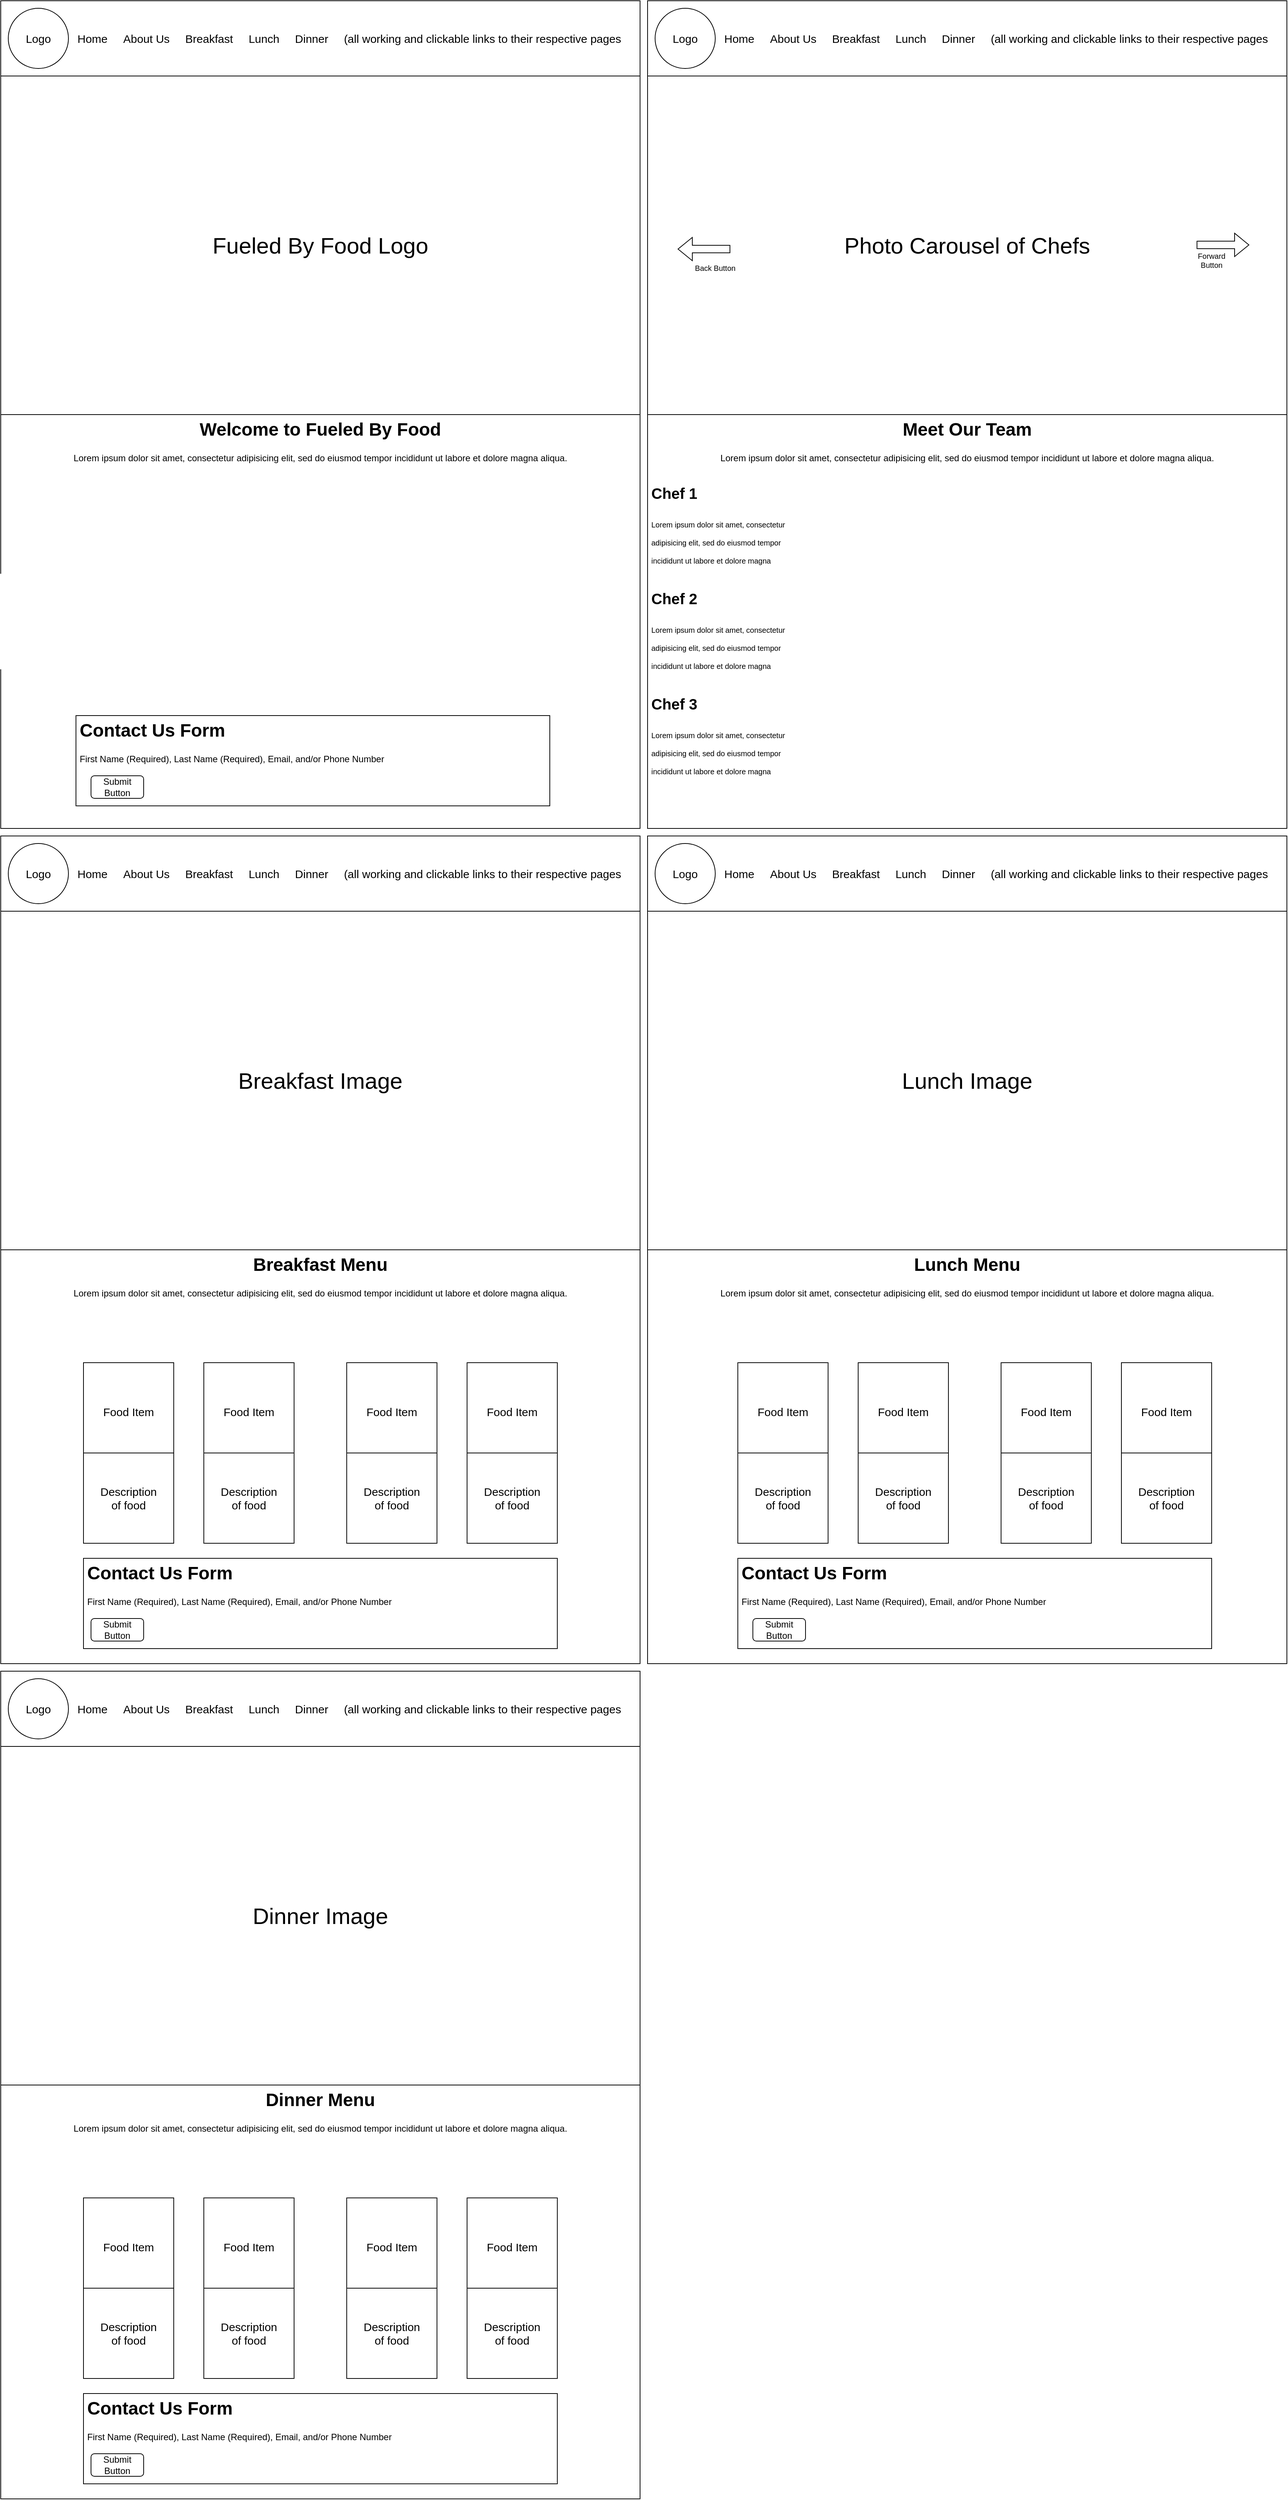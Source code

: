 <mxfile version="16.2.4" type="device"><diagram id="apL30aYJq_k1jY9Q6VfY" name="Page-1"><mxGraphModel dx="3172" dy="1775" grid="1" gridSize="10" guides="1" tooltips="1" connect="1" arrows="1" fold="1" page="1" pageScale="1" pageWidth="850" pageHeight="1100" math="0" shadow="0"><root><mxCell id="0"/><mxCell id="1" parent="0"/><mxCell id="6bNRVKzCqEp0yPemaCXW-1" value="" style="whiteSpace=wrap;html=1;movable=0;resizable=0;rotatable=0;deletable=0;editable=0;connectable=0;" vertex="1" parent="1"><mxGeometry width="850" height="1100" as="geometry"/></mxCell><mxCell id="6bNRVKzCqEp0yPemaCXW-2" value="" style="whiteSpace=wrap;html=1;movable=0;resizable=0;rotatable=0;deletable=0;editable=0;connectable=0;" vertex="1" parent="1"><mxGeometry x="860" width="850" height="1100" as="geometry"/></mxCell><mxCell id="6bNRVKzCqEp0yPemaCXW-3" value="" style="whiteSpace=wrap;html=1;movable=0;resizable=0;rotatable=0;deletable=0;editable=0;connectable=0;" vertex="1" parent="1"><mxGeometry y="1110" width="850" height="1100" as="geometry"/></mxCell><mxCell id="6bNRVKzCqEp0yPemaCXW-4" value="" style="whiteSpace=wrap;html=1;movable=0;resizable=0;rotatable=0;deletable=0;editable=0;connectable=0;" vertex="1" parent="1"><mxGeometry x="860" y="1110" width="850" height="1100" as="geometry"/></mxCell><mxCell id="6bNRVKzCqEp0yPemaCXW-5" value="" style="whiteSpace=wrap;html=1;movable=0;resizable=0;rotatable=0;deletable=0;editable=0;connectable=0;" vertex="1" parent="1"><mxGeometry y="2220" width="850" height="1100" as="geometry"/></mxCell><mxCell id="6bNRVKzCqEp0yPemaCXW-6" value="" style="rounded=0;whiteSpace=wrap;html=1;align=center;" vertex="1" parent="1"><mxGeometry width="850" height="100" as="geometry"/></mxCell><mxCell id="6bNRVKzCqEp0yPemaCXW-7" value="" style="rounded=0;whiteSpace=wrap;html=1;align=center;" vertex="1" parent="1"><mxGeometry x="860" width="850" height="100" as="geometry"/></mxCell><mxCell id="6bNRVKzCqEp0yPemaCXW-8" value="" style="rounded=0;whiteSpace=wrap;html=1;align=center;" vertex="1" parent="1"><mxGeometry y="1110" width="850" height="100" as="geometry"/></mxCell><mxCell id="6bNRVKzCqEp0yPemaCXW-9" value="" style="rounded=0;whiteSpace=wrap;html=1;align=center;" vertex="1" parent="1"><mxGeometry x="860" y="1110" width="850" height="100" as="geometry"/></mxCell><mxCell id="6bNRVKzCqEp0yPemaCXW-10" value="" style="rounded=0;whiteSpace=wrap;html=1;align=center;" vertex="1" parent="1"><mxGeometry y="2220" width="850" height="100" as="geometry"/></mxCell><mxCell id="6bNRVKzCqEp0yPemaCXW-13" value="&lt;font style=&quot;font-size: 30px&quot;&gt;Fueled By Food Logo&lt;/font&gt;" style="rounded=0;whiteSpace=wrap;html=1;align=center;" vertex="1" parent="1"><mxGeometry y="100" width="850" height="450" as="geometry"/></mxCell><mxCell id="6bNRVKzCqEp0yPemaCXW-14" value="&lt;font style=&quot;font-size: 30px&quot;&gt;Photo Carousel of Chefs&lt;/font&gt;" style="rounded=0;whiteSpace=wrap;html=1;align=center;" vertex="1" parent="1"><mxGeometry x="860" y="100" width="850" height="450" as="geometry"/></mxCell><mxCell id="6bNRVKzCqEp0yPemaCXW-15" value="&lt;font style=&quot;font-size: 30px&quot;&gt;Breakfast Image&lt;/font&gt;" style="rounded=0;whiteSpace=wrap;html=1;align=center;" vertex="1" parent="1"><mxGeometry y="1210" width="850" height="450" as="geometry"/></mxCell><mxCell id="6bNRVKzCqEp0yPemaCXW-16" value="&lt;font style=&quot;font-size: 30px&quot;&gt;Lunch Image&lt;/font&gt;" style="rounded=0;whiteSpace=wrap;html=1;align=center;" vertex="1" parent="1"><mxGeometry x="860" y="1210" width="850" height="450" as="geometry"/></mxCell><mxCell id="6bNRVKzCqEp0yPemaCXW-17" value="&lt;font style=&quot;font-size: 30px&quot;&gt;Dinner Image&lt;/font&gt;" style="rounded=0;whiteSpace=wrap;html=1;align=center;" vertex="1" parent="1"><mxGeometry y="2320" width="850" height="450" as="geometry"/></mxCell><mxCell id="6bNRVKzCqEp0yPemaCXW-133" value="" style="group;align=center;" vertex="1" connectable="0" parent="1"><mxGeometry x="110" y="1810" width="880" height="240" as="geometry"/></mxCell><mxCell id="6bNRVKzCqEp0yPemaCXW-129" value="" style="whiteSpace=wrap;html=1;aspect=fixed;align=center;" vertex="1" parent="6bNRVKzCqEp0yPemaCXW-133"><mxGeometry width="120" height="120" as="geometry"/></mxCell><mxCell id="6bNRVKzCqEp0yPemaCXW-130" value="" style="whiteSpace=wrap;html=1;aspect=fixed;align=center;" vertex="1" parent="6bNRVKzCqEp0yPemaCXW-133"><mxGeometry y="120" width="120" height="120" as="geometry"/></mxCell><mxCell id="6bNRVKzCqEp0yPemaCXW-131" value="" style="whiteSpace=wrap;html=1;aspect=fixed;align=center;" vertex="1" parent="6bNRVKzCqEp0yPemaCXW-133"><mxGeometry x="160" y="120" width="120" height="120" as="geometry"/></mxCell><mxCell id="6bNRVKzCqEp0yPemaCXW-132" value="" style="whiteSpace=wrap;html=1;aspect=fixed;align=center;" vertex="1" parent="6bNRVKzCqEp0yPemaCXW-133"><mxGeometry x="160" width="120" height="120" as="geometry"/></mxCell><mxCell id="6bNRVKzCqEp0yPemaCXW-203" value="&lt;font style=&quot;font-size: 15px&quot;&gt;Food Item&lt;/font&gt;" style="text;html=1;strokeColor=none;fillColor=none;align=center;verticalAlign=middle;whiteSpace=wrap;rounded=0;fontSize=30;" vertex="1" parent="6bNRVKzCqEp0yPemaCXW-133"><mxGeometry x="10" y="45" width="100" height="30" as="geometry"/></mxCell><mxCell id="6bNRVKzCqEp0yPemaCXW-204" value="&lt;font style=&quot;font-size: 15px&quot;&gt;Food Item&lt;/font&gt;" style="text;html=1;strokeColor=none;fillColor=none;align=center;verticalAlign=middle;whiteSpace=wrap;rounded=0;fontSize=30;" vertex="1" parent="6bNRVKzCqEp0yPemaCXW-133"><mxGeometry x="170" y="45" width="100" height="30" as="geometry"/></mxCell><mxCell id="6bNRVKzCqEp0yPemaCXW-215" value="Description of food" style="text;html=1;strokeColor=none;fillColor=none;align=center;verticalAlign=middle;whiteSpace=wrap;rounded=0;fontSize=15;" vertex="1" parent="6bNRVKzCqEp0yPemaCXW-133"><mxGeometry x="30" y="165" width="60" height="30" as="geometry"/></mxCell><mxCell id="6bNRVKzCqEp0yPemaCXW-216" value="Description of food" style="text;html=1;strokeColor=none;fillColor=none;align=center;verticalAlign=middle;whiteSpace=wrap;rounded=0;fontSize=15;" vertex="1" parent="6bNRVKzCqEp0yPemaCXW-133"><mxGeometry x="190" y="165" width="60" height="30" as="geometry"/></mxCell><mxCell id="6bNRVKzCqEp0yPemaCXW-134" value="" style="group;align=center;" vertex="1" connectable="0" parent="1"><mxGeometry x="460" y="1810" width="280" height="240" as="geometry"/></mxCell><mxCell id="6bNRVKzCqEp0yPemaCXW-135" value="" style="whiteSpace=wrap;html=1;aspect=fixed;align=center;" vertex="1" parent="6bNRVKzCqEp0yPemaCXW-134"><mxGeometry width="120" height="120" as="geometry"/></mxCell><mxCell id="6bNRVKzCqEp0yPemaCXW-136" value="" style="whiteSpace=wrap;html=1;aspect=fixed;align=center;" vertex="1" parent="6bNRVKzCqEp0yPemaCXW-134"><mxGeometry y="120" width="120" height="120" as="geometry"/></mxCell><mxCell id="6bNRVKzCqEp0yPemaCXW-137" value="" style="whiteSpace=wrap;html=1;aspect=fixed;align=center;" vertex="1" parent="6bNRVKzCqEp0yPemaCXW-134"><mxGeometry x="160" y="120" width="120" height="120" as="geometry"/></mxCell><mxCell id="6bNRVKzCqEp0yPemaCXW-138" value="" style="whiteSpace=wrap;html=1;aspect=fixed;align=center;" vertex="1" parent="6bNRVKzCqEp0yPemaCXW-134"><mxGeometry x="160" width="120" height="120" as="geometry"/></mxCell><mxCell id="6bNRVKzCqEp0yPemaCXW-205" value="&lt;font style=&quot;font-size: 15px&quot;&gt;Food Item&lt;/font&gt;" style="text;html=1;strokeColor=none;fillColor=none;align=center;verticalAlign=middle;whiteSpace=wrap;rounded=0;fontSize=30;" vertex="1" parent="6bNRVKzCqEp0yPemaCXW-134"><mxGeometry x="10" y="45" width="100" height="30" as="geometry"/></mxCell><mxCell id="6bNRVKzCqEp0yPemaCXW-206" value="&lt;font style=&quot;font-size: 15px&quot;&gt;Food Item&lt;/font&gt;" style="text;html=1;strokeColor=none;fillColor=none;align=center;verticalAlign=middle;whiteSpace=wrap;rounded=0;fontSize=30;" vertex="1" parent="6bNRVKzCqEp0yPemaCXW-134"><mxGeometry x="170" y="45" width="100" height="30" as="geometry"/></mxCell><mxCell id="6bNRVKzCqEp0yPemaCXW-217" value="Description of food" style="text;html=1;strokeColor=none;fillColor=none;align=center;verticalAlign=middle;whiteSpace=wrap;rounded=0;fontSize=15;" vertex="1" parent="6bNRVKzCqEp0yPemaCXW-134"><mxGeometry x="30" y="165" width="60" height="30" as="geometry"/></mxCell><mxCell id="6bNRVKzCqEp0yPemaCXW-218" value="Description of food" style="text;html=1;strokeColor=none;fillColor=none;align=center;verticalAlign=middle;whiteSpace=wrap;rounded=0;fontSize=15;" vertex="1" parent="6bNRVKzCqEp0yPemaCXW-134"><mxGeometry x="190" y="165" width="60" height="30" as="geometry"/></mxCell><mxCell id="6bNRVKzCqEp0yPemaCXW-144" value="" style="group;align=center;" vertex="1" connectable="0" parent="1"><mxGeometry x="1330" y="1810" width="280" height="240" as="geometry"/></mxCell><mxCell id="6bNRVKzCqEp0yPemaCXW-145" value="" style="whiteSpace=wrap;html=1;aspect=fixed;align=center;" vertex="1" parent="6bNRVKzCqEp0yPemaCXW-144"><mxGeometry width="120" height="120" as="geometry"/></mxCell><mxCell id="6bNRVKzCqEp0yPemaCXW-146" value="" style="whiteSpace=wrap;html=1;aspect=fixed;align=center;" vertex="1" parent="6bNRVKzCqEp0yPemaCXW-144"><mxGeometry y="120" width="120" height="120" as="geometry"/></mxCell><mxCell id="6bNRVKzCqEp0yPemaCXW-147" value="" style="whiteSpace=wrap;html=1;aspect=fixed;align=center;" vertex="1" parent="6bNRVKzCqEp0yPemaCXW-144"><mxGeometry x="160" y="120" width="120" height="120" as="geometry"/></mxCell><mxCell id="6bNRVKzCqEp0yPemaCXW-148" value="" style="whiteSpace=wrap;html=1;aspect=fixed;align=center;" vertex="1" parent="6bNRVKzCqEp0yPemaCXW-144"><mxGeometry x="160" width="120" height="120" as="geometry"/></mxCell><mxCell id="6bNRVKzCqEp0yPemaCXW-209" value="&lt;font style=&quot;font-size: 15px&quot;&gt;Food Item&lt;/font&gt;" style="text;html=1;strokeColor=none;fillColor=none;align=center;verticalAlign=middle;whiteSpace=wrap;rounded=0;fontSize=30;" vertex="1" parent="6bNRVKzCqEp0yPemaCXW-144"><mxGeometry x="10" y="45" width="100" height="30" as="geometry"/></mxCell><mxCell id="6bNRVKzCqEp0yPemaCXW-210" value="&lt;font style=&quot;font-size: 15px&quot;&gt;Food Item&lt;/font&gt;" style="text;html=1;strokeColor=none;fillColor=none;align=center;verticalAlign=middle;whiteSpace=wrap;rounded=0;fontSize=30;" vertex="1" parent="6bNRVKzCqEp0yPemaCXW-144"><mxGeometry x="170" y="45" width="100" height="30" as="geometry"/></mxCell><mxCell id="6bNRVKzCqEp0yPemaCXW-221" value="Description of food" style="text;html=1;strokeColor=none;fillColor=none;align=center;verticalAlign=middle;whiteSpace=wrap;rounded=0;fontSize=15;" vertex="1" parent="6bNRVKzCqEp0yPemaCXW-144"><mxGeometry x="30" y="165" width="60" height="30" as="geometry"/></mxCell><mxCell id="6bNRVKzCqEp0yPemaCXW-222" value="Description of food" style="text;html=1;strokeColor=none;fillColor=none;align=center;verticalAlign=middle;whiteSpace=wrap;rounded=0;fontSize=15;" vertex="1" parent="6bNRVKzCqEp0yPemaCXW-144"><mxGeometry x="190" y="165" width="60" height="30" as="geometry"/></mxCell><mxCell id="6bNRVKzCqEp0yPemaCXW-151" value="" style="group;align=center;" vertex="1" connectable="0" parent="1"><mxGeometry x="110" y="2920" width="280" height="240" as="geometry"/></mxCell><mxCell id="6bNRVKzCqEp0yPemaCXW-152" value="" style="whiteSpace=wrap;html=1;aspect=fixed;align=center;" vertex="1" parent="6bNRVKzCqEp0yPemaCXW-151"><mxGeometry width="120" height="120" as="geometry"/></mxCell><mxCell id="6bNRVKzCqEp0yPemaCXW-153" value="" style="whiteSpace=wrap;html=1;aspect=fixed;align=center;" vertex="1" parent="6bNRVKzCqEp0yPemaCXW-151"><mxGeometry y="120" width="120" height="120" as="geometry"/></mxCell><mxCell id="6bNRVKzCqEp0yPemaCXW-154" value="" style="whiteSpace=wrap;html=1;aspect=fixed;align=center;" vertex="1" parent="6bNRVKzCqEp0yPemaCXW-151"><mxGeometry x="160" y="120" width="120" height="120" as="geometry"/></mxCell><mxCell id="6bNRVKzCqEp0yPemaCXW-155" value="" style="whiteSpace=wrap;html=1;aspect=fixed;align=center;" vertex="1" parent="6bNRVKzCqEp0yPemaCXW-151"><mxGeometry x="160" width="120" height="120" as="geometry"/></mxCell><mxCell id="6bNRVKzCqEp0yPemaCXW-211" value="&lt;font style=&quot;font-size: 15px&quot;&gt;Food Item&lt;/font&gt;" style="text;html=1;strokeColor=none;fillColor=none;align=center;verticalAlign=middle;whiteSpace=wrap;rounded=0;fontSize=30;" vertex="1" parent="6bNRVKzCqEp0yPemaCXW-151"><mxGeometry x="10" y="45" width="100" height="30" as="geometry"/></mxCell><mxCell id="6bNRVKzCqEp0yPemaCXW-212" value="&lt;font style=&quot;font-size: 15px&quot;&gt;Food Item&lt;/font&gt;" style="text;html=1;strokeColor=none;fillColor=none;align=center;verticalAlign=middle;whiteSpace=wrap;rounded=0;fontSize=30;" vertex="1" parent="6bNRVKzCqEp0yPemaCXW-151"><mxGeometry x="170" y="45" width="100" height="30" as="geometry"/></mxCell><mxCell id="6bNRVKzCqEp0yPemaCXW-223" value="Description of food" style="text;html=1;strokeColor=none;fillColor=none;align=center;verticalAlign=middle;whiteSpace=wrap;rounded=0;fontSize=15;" vertex="1" parent="6bNRVKzCqEp0yPemaCXW-151"><mxGeometry x="30" y="165" width="60" height="30" as="geometry"/></mxCell><mxCell id="6bNRVKzCqEp0yPemaCXW-224" value="Description of food" style="text;html=1;strokeColor=none;fillColor=none;align=center;verticalAlign=middle;whiteSpace=wrap;rounded=0;fontSize=15;" vertex="1" parent="6bNRVKzCqEp0yPemaCXW-151"><mxGeometry x="190" y="165" width="60" height="30" as="geometry"/></mxCell><mxCell id="6bNRVKzCqEp0yPemaCXW-162" value="" style="group;align=center;" vertex="1" connectable="0" parent="1"><mxGeometry x="980" y="1810" width="280" height="240" as="geometry"/></mxCell><mxCell id="6bNRVKzCqEp0yPemaCXW-163" value="" style="whiteSpace=wrap;html=1;aspect=fixed;align=center;" vertex="1" parent="6bNRVKzCqEp0yPemaCXW-162"><mxGeometry width="120" height="120" as="geometry"/></mxCell><mxCell id="6bNRVKzCqEp0yPemaCXW-164" value="" style="whiteSpace=wrap;html=1;aspect=fixed;align=center;" vertex="1" parent="6bNRVKzCqEp0yPemaCXW-162"><mxGeometry y="120" width="120" height="120" as="geometry"/></mxCell><mxCell id="6bNRVKzCqEp0yPemaCXW-165" value="" style="whiteSpace=wrap;html=1;aspect=fixed;align=center;" vertex="1" parent="6bNRVKzCqEp0yPemaCXW-162"><mxGeometry x="160" y="120" width="120" height="120" as="geometry"/></mxCell><mxCell id="6bNRVKzCqEp0yPemaCXW-166" value="" style="whiteSpace=wrap;html=1;aspect=fixed;align=center;" vertex="1" parent="6bNRVKzCqEp0yPemaCXW-162"><mxGeometry x="160" width="120" height="120" as="geometry"/></mxCell><mxCell id="6bNRVKzCqEp0yPemaCXW-207" value="&lt;font style=&quot;font-size: 15px&quot;&gt;Food Item&lt;/font&gt;" style="text;html=1;strokeColor=none;fillColor=none;align=center;verticalAlign=middle;whiteSpace=wrap;rounded=0;fontSize=30;" vertex="1" parent="6bNRVKzCqEp0yPemaCXW-162"><mxGeometry x="10" y="45" width="100" height="30" as="geometry"/></mxCell><mxCell id="6bNRVKzCqEp0yPemaCXW-208" value="&lt;font style=&quot;font-size: 15px&quot;&gt;Food Item&lt;/font&gt;" style="text;html=1;strokeColor=none;fillColor=none;align=center;verticalAlign=middle;whiteSpace=wrap;rounded=0;fontSize=30;" vertex="1" parent="6bNRVKzCqEp0yPemaCXW-162"><mxGeometry x="170" y="45" width="100" height="30" as="geometry"/></mxCell><mxCell id="6bNRVKzCqEp0yPemaCXW-219" value="Description of food" style="text;html=1;strokeColor=none;fillColor=none;align=center;verticalAlign=middle;whiteSpace=wrap;rounded=0;fontSize=15;" vertex="1" parent="6bNRVKzCqEp0yPemaCXW-162"><mxGeometry x="30" y="165" width="60" height="30" as="geometry"/></mxCell><mxCell id="6bNRVKzCqEp0yPemaCXW-220" value="Description of food" style="text;html=1;strokeColor=none;fillColor=none;align=center;verticalAlign=middle;whiteSpace=wrap;rounded=0;fontSize=15;" vertex="1" parent="6bNRVKzCqEp0yPemaCXW-162"><mxGeometry x="190" y="165" width="60" height="30" as="geometry"/></mxCell><mxCell id="6bNRVKzCqEp0yPemaCXW-169" value="" style="group;align=center;" vertex="1" connectable="0" parent="1"><mxGeometry x="460" y="2920" width="280" height="240" as="geometry"/></mxCell><mxCell id="6bNRVKzCqEp0yPemaCXW-170" value="" style="whiteSpace=wrap;html=1;aspect=fixed;align=center;" vertex="1" parent="6bNRVKzCqEp0yPemaCXW-169"><mxGeometry width="120" height="120" as="geometry"/></mxCell><mxCell id="6bNRVKzCqEp0yPemaCXW-171" value="" style="whiteSpace=wrap;html=1;aspect=fixed;align=center;" vertex="1" parent="6bNRVKzCqEp0yPemaCXW-169"><mxGeometry y="120" width="120" height="120" as="geometry"/></mxCell><mxCell id="6bNRVKzCqEp0yPemaCXW-172" value="" style="whiteSpace=wrap;html=1;aspect=fixed;align=center;" vertex="1" parent="6bNRVKzCqEp0yPemaCXW-169"><mxGeometry x="160" y="120" width="120" height="120" as="geometry"/></mxCell><mxCell id="6bNRVKzCqEp0yPemaCXW-173" value="" style="whiteSpace=wrap;html=1;aspect=fixed;align=center;" vertex="1" parent="6bNRVKzCqEp0yPemaCXW-169"><mxGeometry x="160" width="120" height="120" as="geometry"/></mxCell><mxCell id="6bNRVKzCqEp0yPemaCXW-213" value="&lt;font style=&quot;font-size: 15px&quot;&gt;Food Item&lt;/font&gt;" style="text;html=1;strokeColor=none;fillColor=none;align=center;verticalAlign=middle;whiteSpace=wrap;rounded=0;fontSize=30;" vertex="1" parent="6bNRVKzCqEp0yPemaCXW-169"><mxGeometry x="10" y="45" width="100" height="30" as="geometry"/></mxCell><mxCell id="6bNRVKzCqEp0yPemaCXW-214" value="&lt;font style=&quot;font-size: 15px&quot;&gt;Food Item&lt;/font&gt;" style="text;html=1;strokeColor=none;fillColor=none;align=center;verticalAlign=middle;whiteSpace=wrap;rounded=0;fontSize=30;" vertex="1" parent="6bNRVKzCqEp0yPemaCXW-169"><mxGeometry x="170" y="45" width="100" height="30" as="geometry"/></mxCell><mxCell id="6bNRVKzCqEp0yPemaCXW-225" value="Description of food" style="text;html=1;strokeColor=none;fillColor=none;align=center;verticalAlign=middle;whiteSpace=wrap;rounded=0;fontSize=15;" vertex="1" parent="6bNRVKzCqEp0yPemaCXW-169"><mxGeometry x="30" y="165" width="60" height="30" as="geometry"/></mxCell><mxCell id="6bNRVKzCqEp0yPemaCXW-226" value="Description of food" style="text;html=1;strokeColor=none;fillColor=none;align=center;verticalAlign=middle;whiteSpace=wrap;rounded=0;fontSize=15;" vertex="1" parent="6bNRVKzCqEp0yPemaCXW-169"><mxGeometry x="190" y="165" width="60" height="30" as="geometry"/></mxCell><mxCell id="6bNRVKzCqEp0yPemaCXW-175" value="" style="rounded=0;whiteSpace=wrap;html=1;align=center;" vertex="1" parent="1"><mxGeometry x="110" y="2070" width="630" height="120" as="geometry"/></mxCell><mxCell id="6bNRVKzCqEp0yPemaCXW-176" value="" style="rounded=0;whiteSpace=wrap;html=1;align=center;" vertex="1" parent="1"><mxGeometry x="980" y="2070" width="630" height="120" as="geometry"/></mxCell><mxCell id="6bNRVKzCqEp0yPemaCXW-178" value="" style="rounded=0;whiteSpace=wrap;html=1;align=center;" vertex="1" parent="1"><mxGeometry x="110" y="3180" width="630" height="120" as="geometry"/></mxCell><mxCell id="6bNRVKzCqEp0yPemaCXW-179" value="" style="rounded=0;whiteSpace=wrap;html=1;align=center;" vertex="1" parent="1"><mxGeometry x="100" y="950" width="630" height="120" as="geometry"/></mxCell><mxCell id="6bNRVKzCqEp0yPemaCXW-180" value="&lt;h1&gt;Welcome to Fueled By Food&lt;/h1&gt;&lt;p&gt;Lorem ipsum dolor sit amet, consectetur adipisicing elit, sed do eiusmod tempor incididunt ut labore et dolore magna aliqua.&lt;/p&gt;" style="text;html=1;strokeColor=none;fillColor=none;spacing=5;spacingTop=-20;whiteSpace=wrap;overflow=hidden;rounded=0;align=center;" vertex="1" parent="1"><mxGeometry y="550" width="850" height="120" as="geometry"/></mxCell><mxCell id="6bNRVKzCqEp0yPemaCXW-181" value="&lt;h1&gt;Meet Our Team&lt;/h1&gt;&lt;p&gt;Lorem ipsum dolor sit amet, consectetur adipisicing elit, sed do eiusmod tempor incididunt ut labore et dolore magna aliqua.&lt;/p&gt;" style="text;html=1;strokeColor=none;fillColor=none;spacing=5;spacingTop=-20;whiteSpace=wrap;overflow=hidden;rounded=0;align=center;" vertex="1" parent="1"><mxGeometry x="860" y="550" width="850" height="120" as="geometry"/></mxCell><mxCell id="6bNRVKzCqEp0yPemaCXW-182" value="&lt;h1&gt;Breakfast Menu&lt;/h1&gt;&lt;p&gt;Lorem ipsum dolor sit amet, consectetur adipisicing elit, sed do eiusmod tempor incididunt ut labore et dolore magna aliqua.&lt;/p&gt;" style="text;html=1;strokeColor=none;fillColor=none;spacing=5;spacingTop=-20;whiteSpace=wrap;overflow=hidden;rounded=0;align=center;" vertex="1" parent="1"><mxGeometry y="1660" width="850" height="120" as="geometry"/></mxCell><mxCell id="6bNRVKzCqEp0yPemaCXW-183" value="&lt;h1&gt;Lunch Menu&lt;/h1&gt;&lt;p&gt;Lorem ipsum dolor sit amet, consectetur adipisicing elit, sed do eiusmod tempor incididunt ut labore et dolore magna aliqua.&lt;/p&gt;" style="text;html=1;strokeColor=none;fillColor=none;spacing=5;spacingTop=-20;whiteSpace=wrap;overflow=hidden;rounded=0;align=center;" vertex="1" parent="1"><mxGeometry x="860" y="1660" width="850" height="120" as="geometry"/></mxCell><mxCell id="6bNRVKzCqEp0yPemaCXW-184" value="&lt;h1&gt;Dinner Menu&lt;/h1&gt;&lt;p&gt;Lorem ipsum dolor sit amet, consectetur adipisicing elit, sed do eiusmod tempor incididunt ut labore et dolore magna aliqua.&lt;/p&gt;" style="text;html=1;strokeColor=none;fillColor=none;spacing=5;spacingTop=-20;whiteSpace=wrap;overflow=hidden;rounded=0;align=center;" vertex="1" parent="1"><mxGeometry y="2770" width="850" height="120" as="geometry"/></mxCell><mxCell id="6bNRVKzCqEp0yPemaCXW-185" value="&lt;h1&gt;Contact Us Form&lt;/h1&gt;&lt;p&gt;First Name (Required), Last Name (Required), Email, and/or Phone Number&lt;/p&gt;" style="text;html=1;strokeColor=none;fillColor=none;spacing=5;spacingTop=-20;whiteSpace=wrap;overflow=hidden;rounded=0;" vertex="1" parent="1"><mxGeometry x="100" y="950" width="630" height="120" as="geometry"/></mxCell><mxCell id="6bNRVKzCqEp0yPemaCXW-186" value="&lt;h1&gt;Contact Us Form&lt;/h1&gt;&lt;p&gt;First Name (Required), Last Name (Required), Email, and/or Phone Number&lt;/p&gt;" style="text;html=1;strokeColor=none;fillColor=none;spacing=5;spacingTop=-20;whiteSpace=wrap;overflow=hidden;rounded=0;" vertex="1" parent="1"><mxGeometry x="980" y="2070" width="630" height="120" as="geometry"/></mxCell><mxCell id="6bNRVKzCqEp0yPemaCXW-187" value="&lt;h1&gt;Contact Us Form&lt;/h1&gt;&lt;p&gt;First Name (Required), Last Name (Required), Email, and/or Phone Number&lt;/p&gt;" style="text;html=1;strokeColor=none;fillColor=none;spacing=5;spacingTop=-20;whiteSpace=wrap;overflow=hidden;rounded=0;" vertex="1" parent="1"><mxGeometry x="110" y="2070" width="630" height="120" as="geometry"/></mxCell><mxCell id="6bNRVKzCqEp0yPemaCXW-188" value="&lt;h1&gt;Contact Us Form&lt;/h1&gt;&lt;p&gt;First Name (Required), Last Name (Required), Email, and/or Phone Number&lt;/p&gt;" style="text;html=1;strokeColor=none;fillColor=none;spacing=5;spacingTop=-20;whiteSpace=wrap;overflow=hidden;rounded=0;" vertex="1" parent="1"><mxGeometry x="110" y="3180" width="630" height="120" as="geometry"/></mxCell><mxCell id="6bNRVKzCqEp0yPemaCXW-189" value="Submit Button" style="rounded=1;whiteSpace=wrap;html=1;" vertex="1" parent="1"><mxGeometry x="120" y="1030" width="70" height="30" as="geometry"/></mxCell><mxCell id="6bNRVKzCqEp0yPemaCXW-190" value="Submit Button" style="rounded=1;whiteSpace=wrap;html=1;" vertex="1" parent="1"><mxGeometry x="120" y="2150" width="70" height="30" as="geometry"/></mxCell><mxCell id="6bNRVKzCqEp0yPemaCXW-191" value="Submit Button" style="rounded=1;whiteSpace=wrap;html=1;" vertex="1" parent="1"><mxGeometry x="1000" y="2150" width="70" height="30" as="geometry"/></mxCell><mxCell id="6bNRVKzCqEp0yPemaCXW-192" value="Submit Button" style="rounded=1;whiteSpace=wrap;html=1;" vertex="1" parent="1"><mxGeometry x="120" y="3260" width="70" height="30" as="geometry"/></mxCell><mxCell id="6bNRVKzCqEp0yPemaCXW-195" value="" style="shape=flexArrow;endArrow=classic;html=1;rounded=0;fontSize=28;" edge="1" parent="1"><mxGeometry width="50" height="50" relative="1" as="geometry"><mxPoint x="1590" y="324.47" as="sourcePoint"/><mxPoint x="1660" y="324.47" as="targetPoint"/></mxGeometry></mxCell><mxCell id="6bNRVKzCqEp0yPemaCXW-197" value="" style="shape=flexArrow;endArrow=classic;html=1;rounded=0;fontSize=28;" edge="1" parent="1"><mxGeometry width="50" height="50" relative="1" as="geometry"><mxPoint x="970" y="330" as="sourcePoint"/><mxPoint x="900" y="330" as="targetPoint"/></mxGeometry></mxCell><mxCell id="6bNRVKzCqEp0yPemaCXW-198" value="Back Button" style="text;html=1;strokeColor=none;fillColor=none;align=center;verticalAlign=middle;whiteSpace=wrap;rounded=0;fontSize=10;" vertex="1" parent="1"><mxGeometry x="920" y="340" width="60" height="30" as="geometry"/></mxCell><mxCell id="6bNRVKzCqEp0yPemaCXW-199" value="Forward Button" style="text;html=1;strokeColor=none;fillColor=none;align=center;verticalAlign=middle;whiteSpace=wrap;rounded=0;fontSize=10;" vertex="1" parent="1"><mxGeometry x="1580" y="330" width="60" height="30" as="geometry"/></mxCell><mxCell id="6bNRVKzCqEp0yPemaCXW-200" value="&lt;h1&gt;&lt;span&gt;Chef 1&lt;/span&gt;&lt;/h1&gt;&lt;h1&gt;&lt;span style=&quot;font-size: 10px ; font-weight: normal&quot;&gt;Lorem ipsum dolor sit amet, consectetur adipisicing elit, sed do eiusmod tempor incididunt ut labore et dolore magna aliqua.&lt;/span&gt;&lt;br&gt;&lt;/h1&gt;" style="text;html=1;strokeColor=none;fillColor=none;spacing=5;spacingTop=-20;whiteSpace=wrap;overflow=hidden;rounded=0;fontSize=10;" vertex="1" parent="1"><mxGeometry x="860" y="640" width="190" height="120" as="geometry"/></mxCell><mxCell id="6bNRVKzCqEp0yPemaCXW-201" value="&lt;h1&gt;&lt;span&gt;Chef 2&lt;/span&gt;&lt;/h1&gt;&lt;h1&gt;&lt;span style=&quot;font-size: 10px ; font-weight: normal&quot;&gt;Lorem ipsum dolor sit amet, consectetur adipisicing elit, sed do eiusmod tempor incididunt ut labore et dolore magna aliqua.&lt;/span&gt;&lt;br&gt;&lt;/h1&gt;" style="text;html=1;strokeColor=none;fillColor=none;spacing=5;spacingTop=-20;whiteSpace=wrap;overflow=hidden;rounded=0;fontSize=10;" vertex="1" parent="1"><mxGeometry x="860" y="780" width="190" height="120" as="geometry"/></mxCell><mxCell id="6bNRVKzCqEp0yPemaCXW-202" value="&lt;h1&gt;&lt;span&gt;Chef 3&lt;/span&gt;&lt;/h1&gt;&lt;h1&gt;&lt;span style=&quot;font-size: 10px ; font-weight: normal&quot;&gt;Lorem ipsum dolor sit amet, consectetur adipisicing elit, sed do eiusmod tempor incididunt ut labore et dolore magna aliqua.&lt;/span&gt;&lt;br&gt;&lt;/h1&gt;" style="text;html=1;strokeColor=none;fillColor=none;spacing=5;spacingTop=-20;whiteSpace=wrap;overflow=hidden;rounded=0;fontSize=10;" vertex="1" parent="1"><mxGeometry x="860" y="920" width="190" height="120" as="geometry"/></mxCell><mxCell id="6bNRVKzCqEp0yPemaCXW-227" value="Logo" style="ellipse;whiteSpace=wrap;html=1;aspect=fixed;fontSize=15;" vertex="1" parent="1"><mxGeometry x="10" y="10" width="80" height="80" as="geometry"/></mxCell><mxCell id="6bNRVKzCqEp0yPemaCXW-228" value="Logo" style="ellipse;whiteSpace=wrap;html=1;aspect=fixed;fontSize=15;" vertex="1" parent="1"><mxGeometry x="870" y="10" width="80" height="80" as="geometry"/></mxCell><mxCell id="6bNRVKzCqEp0yPemaCXW-229" value="Logo" style="ellipse;whiteSpace=wrap;html=1;aspect=fixed;fontSize=15;" vertex="1" parent="1"><mxGeometry x="10" y="1120" width="80" height="80" as="geometry"/></mxCell><mxCell id="6bNRVKzCqEp0yPemaCXW-230" value="Logo" style="ellipse;whiteSpace=wrap;html=1;aspect=fixed;fontSize=15;" vertex="1" parent="1"><mxGeometry x="870" y="1120" width="80" height="80" as="geometry"/></mxCell><mxCell id="6bNRVKzCqEp0yPemaCXW-231" value="Logo" style="ellipse;whiteSpace=wrap;html=1;aspect=fixed;fontSize=15;" vertex="1" parent="1"><mxGeometry x="10" y="2230" width="80" height="80" as="geometry"/></mxCell><mxCell id="6bNRVKzCqEp0yPemaCXW-232" value="Home&amp;nbsp; &amp;nbsp; &amp;nbsp;About Us&amp;nbsp; &amp;nbsp; &amp;nbsp;Breakfast&amp;nbsp; &amp;nbsp; &amp;nbsp;Lunch&amp;nbsp; &amp;nbsp; &amp;nbsp;Dinner&amp;nbsp; &amp;nbsp; &amp;nbsp;(all working and clickable links to their respective pages" style="text;html=1;strokeColor=none;fillColor=none;align=left;verticalAlign=middle;whiteSpace=wrap;rounded=0;fontSize=15;" vertex="1" parent="1"><mxGeometry x="100" y="35" width="730" height="30" as="geometry"/></mxCell><mxCell id="6bNRVKzCqEp0yPemaCXW-233" value="Home&amp;nbsp; &amp;nbsp; &amp;nbsp;About Us&amp;nbsp; &amp;nbsp; &amp;nbsp;Breakfast&amp;nbsp; &amp;nbsp; &amp;nbsp;Lunch&amp;nbsp; &amp;nbsp; &amp;nbsp;Dinner&amp;nbsp; &amp;nbsp; &amp;nbsp;(all working and clickable links to their respective pages" style="text;html=1;strokeColor=none;fillColor=none;align=left;verticalAlign=middle;whiteSpace=wrap;rounded=0;fontSize=15;" vertex="1" parent="1"><mxGeometry x="960" y="35" width="730" height="30" as="geometry"/></mxCell><mxCell id="6bNRVKzCqEp0yPemaCXW-234" value="Home&amp;nbsp; &amp;nbsp; &amp;nbsp;About Us&amp;nbsp; &amp;nbsp; &amp;nbsp;Breakfast&amp;nbsp; &amp;nbsp; &amp;nbsp;Lunch&amp;nbsp; &amp;nbsp; &amp;nbsp;Dinner&amp;nbsp; &amp;nbsp; &amp;nbsp;(all working and clickable links to their respective pages" style="text;html=1;strokeColor=none;fillColor=none;align=left;verticalAlign=middle;whiteSpace=wrap;rounded=0;fontSize=15;" vertex="1" parent="1"><mxGeometry x="100" y="1145" width="730" height="30" as="geometry"/></mxCell><mxCell id="6bNRVKzCqEp0yPemaCXW-235" value="Home&amp;nbsp; &amp;nbsp; &amp;nbsp;About Us&amp;nbsp; &amp;nbsp; &amp;nbsp;Breakfast&amp;nbsp; &amp;nbsp; &amp;nbsp;Lunch&amp;nbsp; &amp;nbsp; &amp;nbsp;Dinner&amp;nbsp; &amp;nbsp; &amp;nbsp;(all working and clickable links to their respective pages" style="text;html=1;strokeColor=none;fillColor=none;align=left;verticalAlign=middle;whiteSpace=wrap;rounded=0;fontSize=15;" vertex="1" parent="1"><mxGeometry x="960" y="1145" width="730" height="30" as="geometry"/></mxCell><mxCell id="6bNRVKzCqEp0yPemaCXW-236" value="Home&amp;nbsp; &amp;nbsp; &amp;nbsp;About Us&amp;nbsp; &amp;nbsp; &amp;nbsp;Breakfast&amp;nbsp; &amp;nbsp; &amp;nbsp;Lunch&amp;nbsp; &amp;nbsp; &amp;nbsp;Dinner&amp;nbsp; &amp;nbsp; &amp;nbsp;(all working and clickable links to their respective pages" style="text;html=1;strokeColor=none;fillColor=none;align=left;verticalAlign=middle;whiteSpace=wrap;rounded=0;fontSize=15;" vertex="1" parent="1"><mxGeometry x="100" y="2255" width="730" height="30" as="geometry"/></mxCell></root></mxGraphModel></diagram></mxfile>